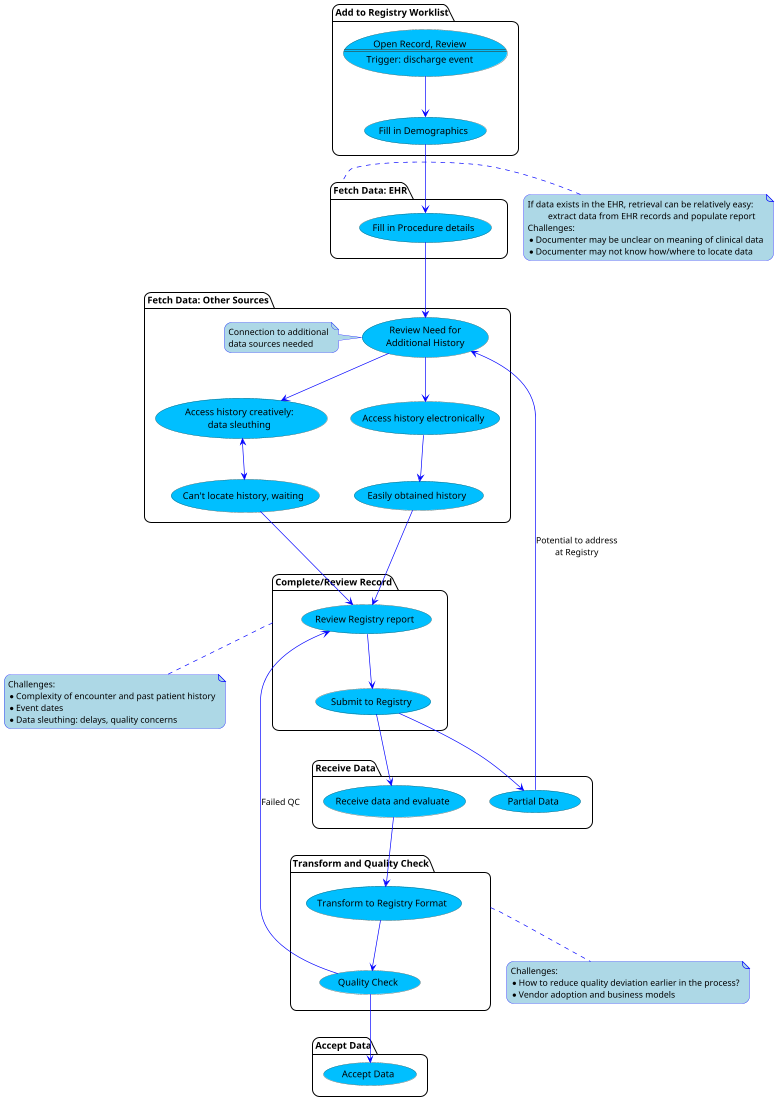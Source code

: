 @startuml
skinparam usecase {
backgroundColor DeepSkyBlue
BorderColor DarkSlateGray
ArrowColor Blue
}
scale 2/3
skinparam Note {
BackgroundColor LightBlue
BorderColor Blue
}

skinparam roundcorner 20

skinparam Participant {
FontName Arial
Style awesome
BorderColor DeepSkyBlue
BackgroundColor LightBlue
}
'actor "Registry Documenter" as RD 
'actor "Cath Team" as CT 
'actor "Registry Validator" as RV 

package "Add to Registry Worklist" {
usecase ORR as "Open Record, Review
==
Trigger: discharge event" 
    usecase fdemo as "Fill in Demographics"
}

package "Fetch Data: EHR"  as FDE {
    usecase fproc as "Fill in Procedure details"
}

package "Fetch Data: Other Sources" AS FDO {
    usecase "Review Need for\nAdditional History" as RNAH 
    note left : Connection to additional\ndata sources needed
    usecase "Access history electronically" as AHE
    usecase "Easily obtained history" as EOH 
    usecase "Access history creatively:\ndata sleuthing" as DS 
    usecase "Can't locate history, waiting" as NoHist
    
}

note left of FDE
If data exists in the EHR, retrieval can be relatively easy:
         extract data from EHR records and populate report
Challenges:
* Documenter may be unclear on meaning of clinical data
* Documenter may not know how/where to locate data 
endnote 

package "Complete/Review Record" AS CRR {
    usecase "Review Registry report" as RRR 
    usecase "Submit to Registry" as S2R 
}
note bottom of  CRR 
Challenges:
* Complexity of encounter and past patient history
* Event dates
* Data sleuthing: delays, quality concerns
endnote

package "Receive Data" {
    usecase "Receive data and evaluate" as RDE 
    usecase "Partial Data" as PD
}

package "Transform and Quality Check" AS TQC {
    usecase "Transform to Registry Format" as TRF
    usecase "Quality Check" as QC 
}
note bottom of TQC
Challenges:
* How to reduce quality deviation earlier in the process?
* Vendor adoption and business models
endnote

package "Accept Data" {
    usecase "Accept Data" as AD
}

ORR --> fdemo
fdemo --> fproc

fproc --> RNAH

RNAH --> AHE 
AHE --> EOH
RNAH --> DS 
DS <--> NoHist
EOH -->RRR 
NoHist -->RRR
RRR --> S2R

S2R -down-> RDE
S2R -down-> PD

PD -UP-> RNAH : Potential to address\nat Registry
RDE --> TRF
TRF --> QC
QC -UP-> RRR : Failed QC

QC --> AD

@enduml